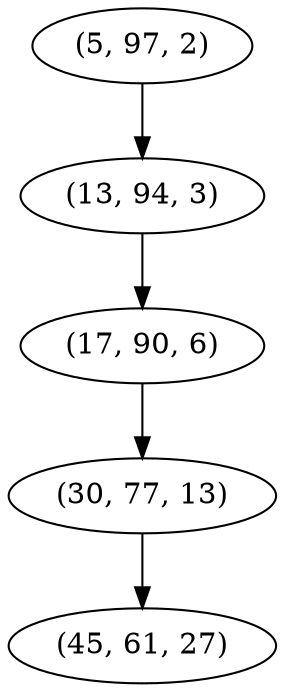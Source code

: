 digraph tree {
    "(5, 97, 2)";
    "(13, 94, 3)";
    "(17, 90, 6)";
    "(30, 77, 13)";
    "(45, 61, 27)";
    "(5, 97, 2)" -> "(13, 94, 3)";
    "(13, 94, 3)" -> "(17, 90, 6)";
    "(17, 90, 6)" -> "(30, 77, 13)";
    "(30, 77, 13)" -> "(45, 61, 27)";
}
